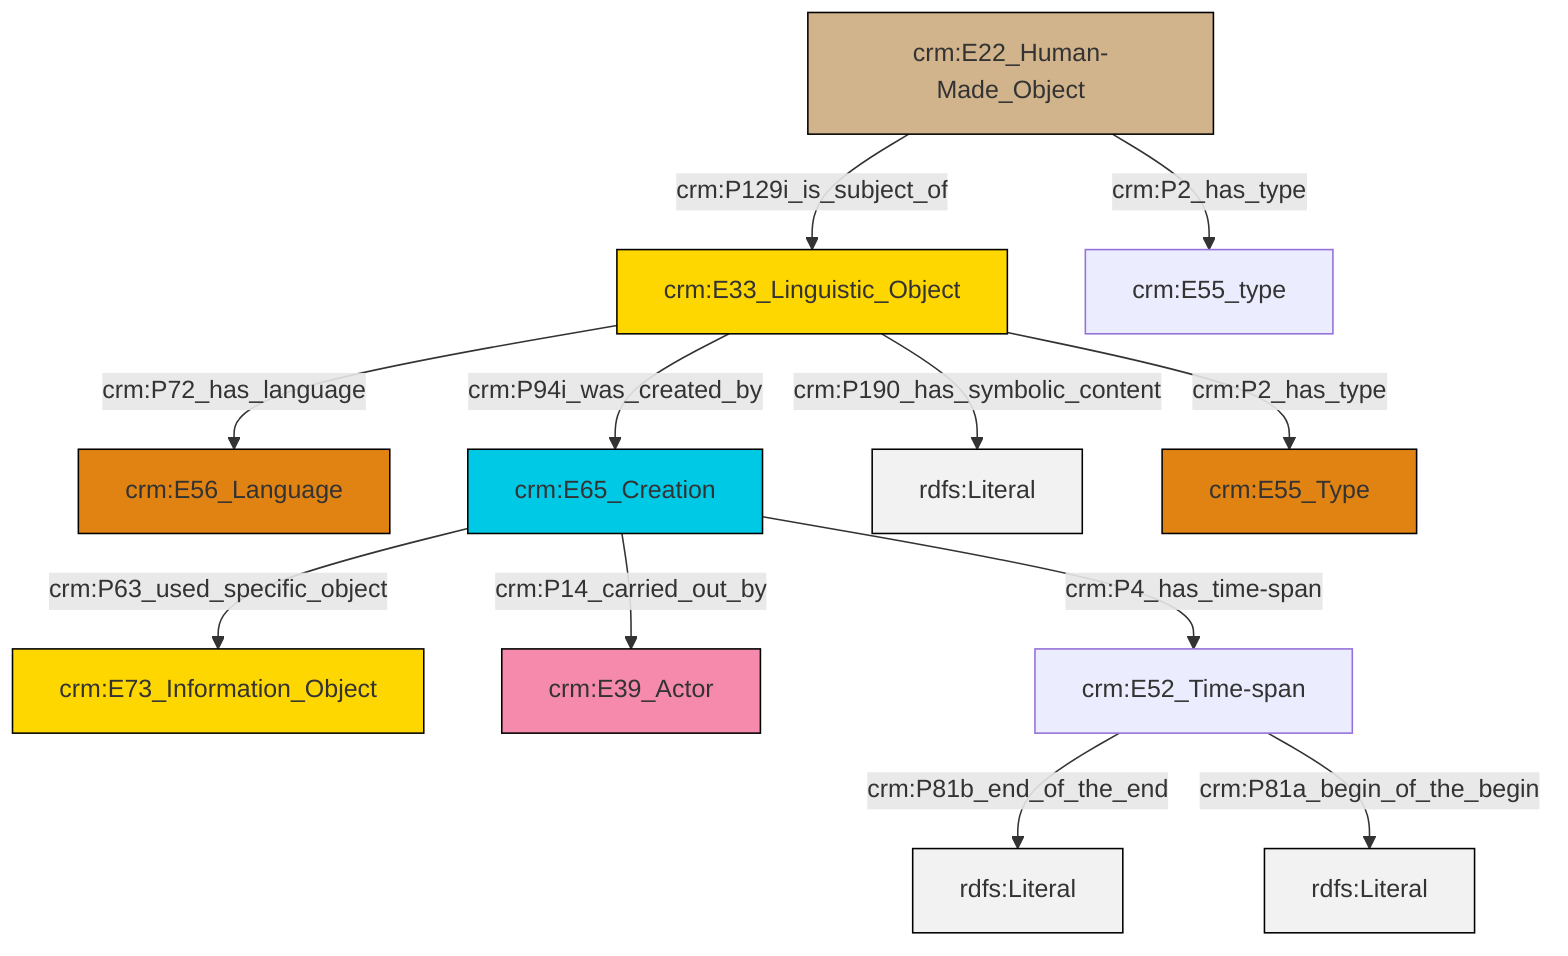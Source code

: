 graph TD
classDef Literal fill:#f2f2f2,stroke:#000000;
classDef CRM_Entity fill:#FFFFFF,stroke:#000000;
classDef Temporal_Entity fill:#00C9E6, stroke:#000000;
classDef Type fill:#E18312, stroke:#000000;
classDef Time-Span fill:#2C9C91, stroke:#000000;
classDef Appellation fill:#FFEB7F, stroke:#000000;
classDef Place fill:#008836, stroke:#000000;
classDef Persistent_Item fill:#B266B2, stroke:#000000;
classDef Conceptual_Object fill:#FFD700, stroke:#000000;
classDef Physical_Thing fill:#D2B48C, stroke:#000000;
classDef Actor fill:#f58aad, stroke:#000000;
classDef PC_Classes fill:#4ce600, stroke:#000000;
classDef Multi fill:#cccccc,stroke:#000000;

2["crm:E33_Linguistic_Object"]:::Conceptual_Object -->|crm:P72_has_language| 3["crm:E56_Language"]:::Type
2["crm:E33_Linguistic_Object"]:::Conceptual_Object -->|crm:P94i_was_created_by| 8["crm:E65_Creation"]:::Temporal_Entity
2["crm:E33_Linguistic_Object"]:::Conceptual_Object -->|crm:P190_has_symbolic_content| 12[rdfs:Literal]:::Literal
8["crm:E65_Creation"]:::Temporal_Entity -->|crm:P63_used_specific_object| 0["crm:E73_Information_Object"]:::Conceptual_Object
16["crm:E22_Human-Made_Object"]:::Physical_Thing -->|crm:P129i_is_subject_of| 2["crm:E33_Linguistic_Object"]:::Conceptual_Object
6["crm:E52_Time-span"]:::Default -->|crm:P81b_end_of_the_end| 19[rdfs:Literal]:::Literal
16["crm:E22_Human-Made_Object"]:::Physical_Thing -->|crm:P2_has_type| 10["crm:E55_type"]:::Default
8["crm:E65_Creation"]:::Temporal_Entity -->|crm:P14_carried_out_by| 4["crm:E39_Actor"]:::Actor
8["crm:E65_Creation"]:::Temporal_Entity -->|crm:P4_has_time-span| 6["crm:E52_Time-span"]:::Default
6["crm:E52_Time-span"]:::Default -->|crm:P81a_begin_of_the_begin| 20[rdfs:Literal]:::Literal
2["crm:E33_Linguistic_Object"]:::Conceptual_Object -->|crm:P2_has_type| 13["crm:E55_Type"]:::Type
